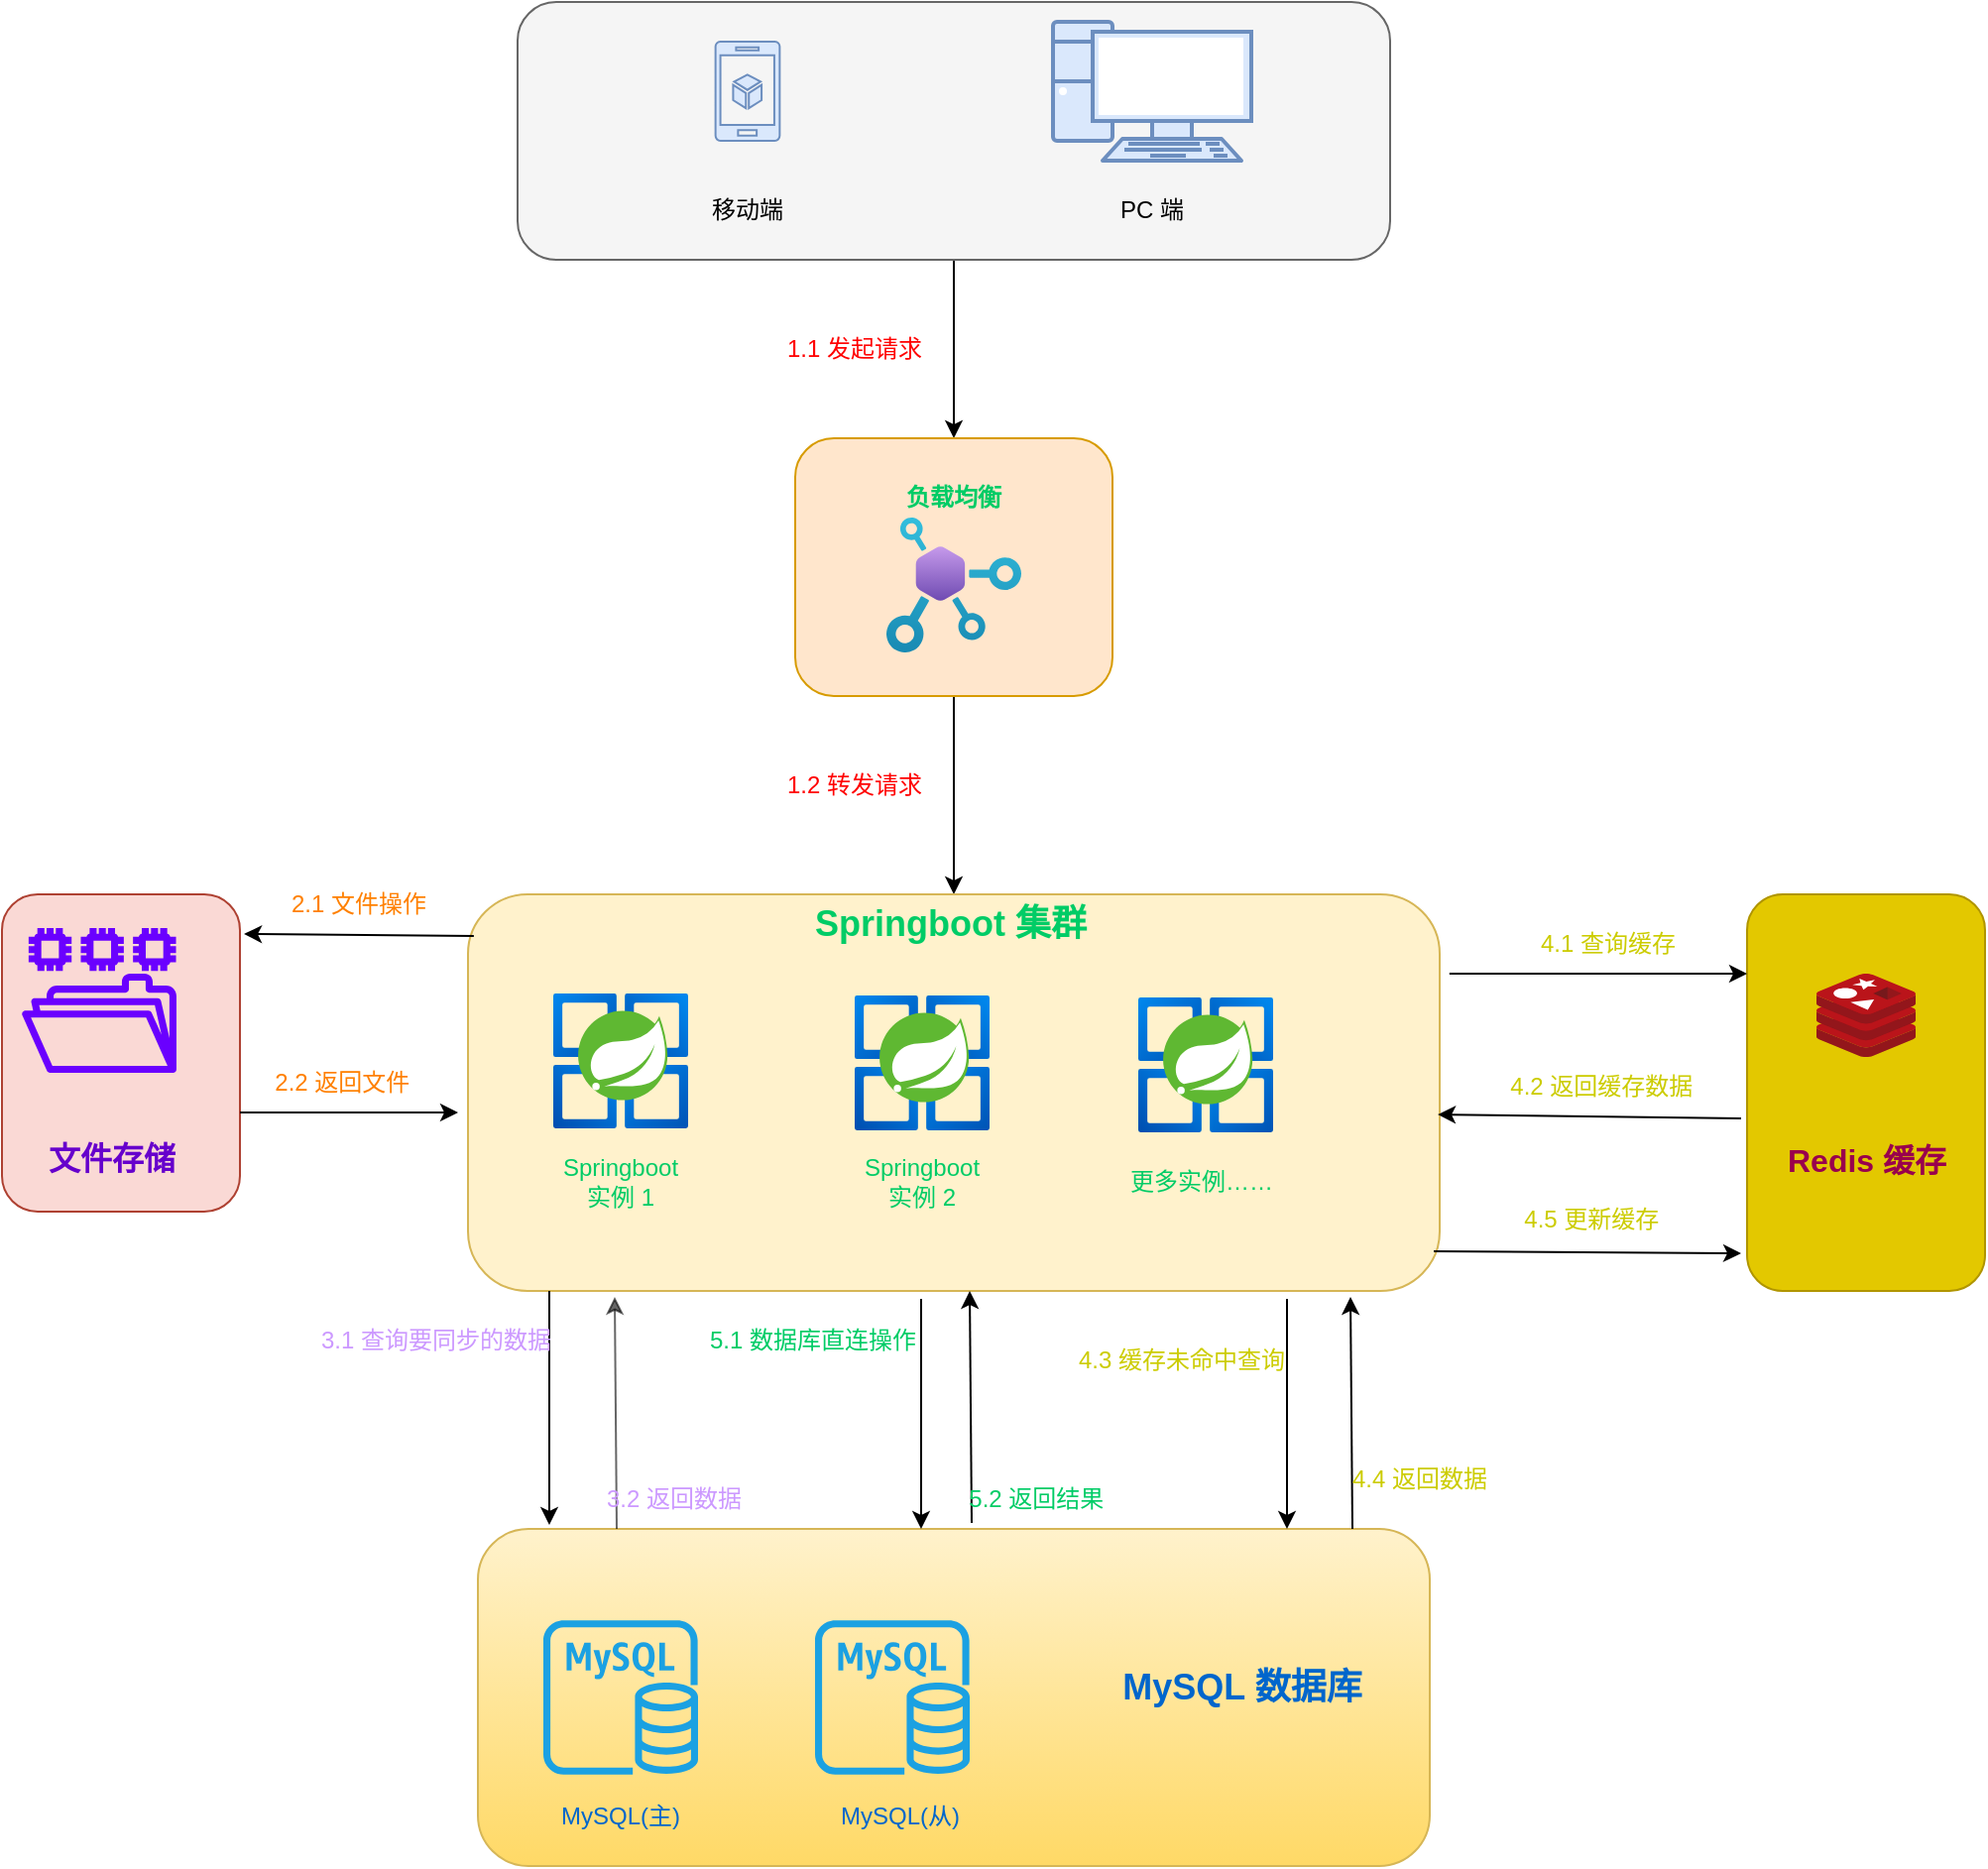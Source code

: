 <mxfile version="28.2.3">
  <diagram name="第 1 页" id="tTlVcQ1cAwbXniXDSvdo">
    <mxGraphModel dx="1621" dy="627" grid="1" gridSize="10" guides="1" tooltips="1" connect="1" arrows="1" fold="1" page="1" pageScale="1" pageWidth="827" pageHeight="1169" math="0" shadow="0">
      <root>
        <mxCell id="0" />
        <mxCell id="1" parent="0" />
        <mxCell id="aRDLAkGhL6x_BW1nBH4k-20" value="" style="rounded=1;whiteSpace=wrap;html=1;fillColor=#e3c800;strokeColor=#B09500;fontColor=#000000;" vertex="1" parent="1">
          <mxGeometry x="760" y="500" width="120" height="200" as="geometry" />
        </mxCell>
        <mxCell id="rX6SQ9fx1u3YeUK6PX-3-27" value="" style="rounded=1;whiteSpace=wrap;html=1;fillColor=#fff2cc;strokeColor=#d6b656;gradientColor=#ffd966;" parent="1" vertex="1">
          <mxGeometry x="120" y="820" width="480" height="170" as="geometry" />
        </mxCell>
        <mxCell id="rX6SQ9fx1u3YeUK6PX-3-2" value="" style="image;sketch=0;aspect=fixed;html=1;points=[];align=center;fontSize=12;image=img/lib/mscae/Cache_Redis_Product.svg;" parent="1" vertex="1">
          <mxGeometry x="795" y="540" width="50" height="42" as="geometry" />
        </mxCell>
        <mxCell id="rX6SQ9fx1u3YeUK6PX-3-13" style="edgeStyle=orthogonalEdgeStyle;rounded=0;orthogonalLoop=1;jettySize=auto;html=1;entryX=0.5;entryY=0;entryDx=0;entryDy=0;" parent="1" source="rX6SQ9fx1u3YeUK6PX-3-4" target="rX6SQ9fx1u3YeUK6PX-3-7" edge="1">
          <mxGeometry relative="1" as="geometry" />
        </mxCell>
        <mxCell id="rX6SQ9fx1u3YeUK6PX-3-4" value="" style="rounded=1;whiteSpace=wrap;html=1;fillColor=#f5f5f5;strokeColor=#666666;fontColor=#333333;" parent="1" vertex="1">
          <mxGeometry x="140" y="50" width="440" height="130" as="geometry" />
        </mxCell>
        <mxCell id="rX6SQ9fx1u3YeUK6PX-3-1" value="" style="verticalLabelPosition=bottom;html=1;verticalAlign=top;align=center;strokeColor=#6c8ebf;fillColor=#dae8fc;shape=mxgraph.azure.mobile_services;pointerEvents=1;" parent="1" vertex="1">
          <mxGeometry x="239.75" y="70" width="32.5" height="50" as="geometry" />
        </mxCell>
        <mxCell id="rX6SQ9fx1u3YeUK6PX-3-3" value="" style="verticalAlign=top;verticalLabelPosition=bottom;labelPosition=center;align=center;html=1;outlineConnect=0;fillColor=#dae8fc;strokeColor=#6c8ebf;gradientDirection=north;strokeWidth=2;shape=mxgraph.networks.pc;" parent="1" vertex="1">
          <mxGeometry x="410" y="60" width="100" height="70" as="geometry" />
        </mxCell>
        <mxCell id="rX6SQ9fx1u3YeUK6PX-3-5" value="移动端" style="text;html=1;align=center;verticalAlign=middle;whiteSpace=wrap;rounded=0;" parent="1" vertex="1">
          <mxGeometry x="226" y="140" width="60" height="30" as="geometry" />
        </mxCell>
        <mxCell id="rX6SQ9fx1u3YeUK6PX-3-6" value="PC 端" style="text;html=1;align=center;verticalAlign=middle;whiteSpace=wrap;rounded=0;" parent="1" vertex="1">
          <mxGeometry x="430" y="140" width="60" height="30" as="geometry" />
        </mxCell>
        <mxCell id="rX6SQ9fx1u3YeUK6PX-3-20" style="edgeStyle=orthogonalEdgeStyle;rounded=0;orthogonalLoop=1;jettySize=auto;html=1;entryX=0.5;entryY=0;entryDx=0;entryDy=0;" parent="1" source="rX6SQ9fx1u3YeUK6PX-3-7" target="rX6SQ9fx1u3YeUK6PX-3-15" edge="1">
          <mxGeometry relative="1" as="geometry" />
        </mxCell>
        <mxCell id="rX6SQ9fx1u3YeUK6PX-3-7" value="" style="rounded=1;whiteSpace=wrap;html=1;fillColor=#ffe6cc;strokeColor=#d79b00;" parent="1" vertex="1">
          <mxGeometry x="280" y="270" width="160" height="130" as="geometry" />
        </mxCell>
        <mxCell id="rX6SQ9fx1u3YeUK6PX-3-10" value="" style="image;aspect=fixed;html=1;points=[];align=center;fontSize=12;image=img/lib/azure2/web/API_Center.svg;" parent="1" vertex="1">
          <mxGeometry x="326" y="310" width="68" height="68" as="geometry" />
        </mxCell>
        <mxCell id="rX6SQ9fx1u3YeUK6PX-3-11" value="&lt;font color=&quot;#00cc66&quot;&gt;负载均衡&lt;/font&gt;" style="text;html=1;align=center;verticalAlign=middle;whiteSpace=wrap;rounded=0;fontStyle=1" parent="1" vertex="1">
          <mxGeometry x="307" y="270" width="106" height="60" as="geometry" />
        </mxCell>
        <mxCell id="rX6SQ9fx1u3YeUK6PX-3-14" value="&lt;font style=&quot;color: rgb(255, 0, 0);&quot;&gt;1.1 发起请求&lt;/font&gt;" style="text;html=1;align=center;verticalAlign=middle;whiteSpace=wrap;rounded=0;" parent="1" vertex="1">
          <mxGeometry x="260" y="210" width="100" height="30" as="geometry" />
        </mxCell>
        <mxCell id="rX6SQ9fx1u3YeUK6PX-3-15" value="" style="rounded=1;whiteSpace=wrap;html=1;fillColor=#fff2cc;strokeColor=#d6b656;" parent="1" vertex="1">
          <mxGeometry x="115" y="500" width="490" height="200" as="geometry" />
        </mxCell>
        <mxCell id="rX6SQ9fx1u3YeUK6PX-3-8" value="" style="image;aspect=fixed;html=1;points=[];align=center;fontSize=12;image=img/lib/azure2/compute/Azure_Spring_Cloud.svg;" parent="1" vertex="1">
          <mxGeometry x="158" y="550" width="68" height="68" as="geometry" />
        </mxCell>
        <mxCell id="rX6SQ9fx1u3YeUK6PX-3-16" value="" style="image;aspect=fixed;html=1;points=[];align=center;fontSize=12;image=img/lib/azure2/compute/Azure_Spring_Cloud.svg;" parent="1" vertex="1">
          <mxGeometry x="310" y="551" width="68" height="68" as="geometry" />
        </mxCell>
        <mxCell id="rX6SQ9fx1u3YeUK6PX-3-21" value="&lt;font style=&quot;color: rgb(255, 0, 0);&quot;&gt;1.2 转发请求&lt;/font&gt;" style="text;html=1;align=center;verticalAlign=middle;whiteSpace=wrap;rounded=0;" parent="1" vertex="1">
          <mxGeometry x="260" y="430" width="100" height="30" as="geometry" />
        </mxCell>
        <mxCell id="rX6SQ9fx1u3YeUK6PX-3-22" value="&lt;font style=&quot;color: rgb(0, 204, 102); font-size: 18px;&quot;&gt;&lt;b style=&quot;&quot;&gt;Springboot 集群&lt;/b&gt;&lt;/font&gt;" style="text;html=1;align=center;verticalAlign=middle;whiteSpace=wrap;rounded=0;" parent="1" vertex="1">
          <mxGeometry x="286" y="500" width="145" height="30" as="geometry" />
        </mxCell>
        <mxCell id="rX6SQ9fx1u3YeUK6PX-3-23" value="Springboot 实例 1" style="text;html=1;align=center;verticalAlign=middle;whiteSpace=wrap;rounded=0;fontColor=#00CC66;" parent="1" vertex="1">
          <mxGeometry x="162" y="630" width="60" height="30" as="geometry" />
        </mxCell>
        <mxCell id="rX6SQ9fx1u3YeUK6PX-3-24" value="Springboot 实例 2" style="text;html=1;align=center;verticalAlign=middle;whiteSpace=wrap;rounded=0;fontColor=#00CC66;" parent="1" vertex="1">
          <mxGeometry x="314" y="630" width="60" height="30" as="geometry" />
        </mxCell>
        <mxCell id="rX6SQ9fx1u3YeUK6PX-3-25" value="" style="image;aspect=fixed;html=1;points=[];align=center;fontSize=12;image=img/lib/azure2/compute/Azure_Spring_Cloud.svg;" parent="1" vertex="1">
          <mxGeometry x="453" y="552" width="68" height="68" as="geometry" />
        </mxCell>
        <mxCell id="rX6SQ9fx1u3YeUK6PX-3-26" value="更多实例……" style="text;html=1;align=center;verticalAlign=middle;whiteSpace=wrap;rounded=0;fontColor=#00CC66;" parent="1" vertex="1">
          <mxGeometry x="430" y="630" width="110" height="30" as="geometry" />
        </mxCell>
        <mxCell id="rX6SQ9fx1u3YeUK6PX-3-9" value="" style="sketch=0;outlineConnect=0;fillColor=#1ba1e2;strokeColor=#006EAF;dashed=0;verticalLabelPosition=bottom;verticalAlign=top;align=center;html=1;fontSize=12;fontStyle=0;aspect=fixed;pointerEvents=1;shape=mxgraph.aws4.rds_mysql_instance;fontColor=#ffffff;" parent="1" vertex="1">
          <mxGeometry x="153" y="866" width="78" height="78" as="geometry" />
        </mxCell>
        <mxCell id="aRDLAkGhL6x_BW1nBH4k-1" value="" style="sketch=0;outlineConnect=0;fillColor=#1ba1e2;strokeColor=#006EAF;dashed=0;verticalLabelPosition=bottom;verticalAlign=top;align=center;html=1;fontSize=12;fontStyle=0;aspect=fixed;pointerEvents=1;shape=mxgraph.aws4.rds_mysql_instance;fontColor=#ffffff;" vertex="1" parent="1">
          <mxGeometry x="290" y="866" width="78" height="78" as="geometry" />
        </mxCell>
        <mxCell id="aRDLAkGhL6x_BW1nBH4k-2" value="&lt;font style=&quot;font-size: 18px; color: rgb(0, 102, 204);&quot;&gt;&lt;b&gt;MySQL 数据库&lt;/b&gt;&lt;/font&gt;" style="text;html=1;align=center;verticalAlign=middle;whiteSpace=wrap;rounded=0;fontSize=16;" vertex="1" parent="1">
          <mxGeometry x="431" y="870" width="149" height="60" as="geometry" />
        </mxCell>
        <mxCell id="aRDLAkGhL6x_BW1nBH4k-3" value="MySQL(主)" style="text;html=1;align=center;verticalAlign=middle;whiteSpace=wrap;rounded=0;fontColor=#0066CC;" vertex="1" parent="1">
          <mxGeometry x="147" y="950" width="90" height="30" as="geometry" />
        </mxCell>
        <mxCell id="aRDLAkGhL6x_BW1nBH4k-4" value="MySQL(从)" style="text;html=1;align=center;verticalAlign=middle;whiteSpace=wrap;rounded=0;fontColor=#0066CC;" vertex="1" parent="1">
          <mxGeometry x="288" y="950" width="90" height="30" as="geometry" />
        </mxCell>
        <mxCell id="aRDLAkGhL6x_BW1nBH4k-8" value="" style="endArrow=classic;html=1;rounded=0;entryX=0.075;entryY=-0.012;entryDx=0;entryDy=0;entryPerimeter=0;" edge="1" parent="1" target="rX6SQ9fx1u3YeUK6PX-3-27">
          <mxGeometry width="50" height="50" relative="1" as="geometry">
            <mxPoint x="156" y="700" as="sourcePoint" />
            <mxPoint x="369" y="730" as="targetPoint" />
          </mxGeometry>
        </mxCell>
        <mxCell id="aRDLAkGhL6x_BW1nBH4k-9" value="" style="endArrow=classic;html=1;rounded=0;entryX=0.151;entryY=1.015;entryDx=0;entryDy=0;entryPerimeter=0;textShadow=0;textOpacity=60;opacity=60;" edge="1" parent="1" target="rX6SQ9fx1u3YeUK6PX-3-15">
          <mxGeometry width="50" height="50" relative="1" as="geometry">
            <mxPoint x="190" y="820" as="sourcePoint" />
            <mxPoint x="190" y="720" as="targetPoint" />
          </mxGeometry>
        </mxCell>
        <mxCell id="aRDLAkGhL6x_BW1nBH4k-10" value="" style="endArrow=classic;html=1;rounded=0;exitX=0.084;exitY=1.01;exitDx=0;exitDy=0;exitPerimeter=0;entryX=0.075;entryY=-0.012;entryDx=0;entryDy=0;entryPerimeter=0;" edge="1" parent="1">
          <mxGeometry width="50" height="50" relative="1" as="geometry">
            <mxPoint x="343.5" y="704" as="sourcePoint" />
            <mxPoint x="343.5" y="820" as="targetPoint" />
          </mxGeometry>
        </mxCell>
        <mxCell id="aRDLAkGhL6x_BW1nBH4k-11" value="" style="endArrow=classic;html=1;rounded=0;exitX=0.084;exitY=1.01;exitDx=0;exitDy=0;exitPerimeter=0;entryX=0.075;entryY=-0.012;entryDx=0;entryDy=0;entryPerimeter=0;" edge="1" parent="1">
          <mxGeometry width="50" height="50" relative="1" as="geometry">
            <mxPoint x="528" y="704" as="sourcePoint" />
            <mxPoint x="528" y="820" as="targetPoint" />
          </mxGeometry>
        </mxCell>
        <mxCell id="aRDLAkGhL6x_BW1nBH4k-12" value="" style="endArrow=classic;html=1;rounded=0;entryX=0.151;entryY=1.015;entryDx=0;entryDy=0;entryPerimeter=0;" edge="1" parent="1">
          <mxGeometry width="50" height="50" relative="1" as="geometry">
            <mxPoint x="369" y="817" as="sourcePoint" />
            <mxPoint x="368" y="700" as="targetPoint" />
          </mxGeometry>
        </mxCell>
        <mxCell id="aRDLAkGhL6x_BW1nBH4k-13" value="" style="endArrow=classic;html=1;rounded=0;entryX=0.151;entryY=1.015;entryDx=0;entryDy=0;entryPerimeter=0;" edge="1" parent="1">
          <mxGeometry width="50" height="50" relative="1" as="geometry">
            <mxPoint x="561" y="820" as="sourcePoint" />
            <mxPoint x="560" y="703" as="targetPoint" />
          </mxGeometry>
        </mxCell>
        <mxCell id="aRDLAkGhL6x_BW1nBH4k-14" value="3.1 查询要同步的数据" style="text;html=1;align=center;verticalAlign=middle;whiteSpace=wrap;rounded=0;fontColor=#CC99FF;" vertex="1" parent="1">
          <mxGeometry x="20" y="710" width="158" height="30" as="geometry" />
        </mxCell>
        <mxCell id="aRDLAkGhL6x_BW1nBH4k-15" value="3.2 返回数据" style="text;html=1;align=center;verticalAlign=middle;whiteSpace=wrap;rounded=0;fontColor=#CC99FF;" vertex="1" parent="1">
          <mxGeometry x="140" y="790" width="158" height="30" as="geometry" />
        </mxCell>
        <mxCell id="aRDLAkGhL6x_BW1nBH4k-16" value="4.3 缓存未命中查询" style="text;html=1;align=center;verticalAlign=middle;whiteSpace=wrap;rounded=0;fontColor=#CCCC00;" vertex="1" parent="1">
          <mxGeometry x="400" y="720" width="150" height="30" as="geometry" />
        </mxCell>
        <mxCell id="aRDLAkGhL6x_BW1nBH4k-17" value="4.4 返回数据" style="text;html=1;align=center;verticalAlign=middle;whiteSpace=wrap;rounded=0;fontColor=#CCCC00;" vertex="1" parent="1">
          <mxGeometry x="540" y="780" width="110" height="30" as="geometry" />
        </mxCell>
        <mxCell id="aRDLAkGhL6x_BW1nBH4k-18" value="5.1 数据库直连操作" style="text;html=1;align=center;verticalAlign=middle;whiteSpace=wrap;rounded=0;fontColor=#00CC66;" vertex="1" parent="1">
          <mxGeometry x="210" y="710" width="158" height="30" as="geometry" />
        </mxCell>
        <mxCell id="aRDLAkGhL6x_BW1nBH4k-19" value="&amp;nbsp;5.2 返回结果" style="text;html=1;align=center;verticalAlign=middle;whiteSpace=wrap;rounded=0;fontColor=#00CC66;" vertex="1" parent="1">
          <mxGeometry x="347" y="790" width="106" height="30" as="geometry" />
        </mxCell>
        <mxCell id="aRDLAkGhL6x_BW1nBH4k-21" value="Redis 缓存" style="text;html=1;align=center;verticalAlign=middle;whiteSpace=wrap;rounded=0;fontColor=#99004D;fontStyle=1;fontSize=16;" vertex="1" parent="1">
          <mxGeometry x="777.5" y="619" width="85" height="30" as="geometry" />
        </mxCell>
        <mxCell id="aRDLAkGhL6x_BW1nBH4k-22" value="" style="endArrow=classic;html=1;rounded=0;exitX=1.01;exitY=0.2;exitDx=0;exitDy=0;exitPerimeter=0;" edge="1" parent="1" source="rX6SQ9fx1u3YeUK6PX-3-15">
          <mxGeometry width="50" height="50" relative="1" as="geometry">
            <mxPoint x="660" y="510" as="sourcePoint" />
            <mxPoint x="760" y="540" as="targetPoint" />
          </mxGeometry>
        </mxCell>
        <mxCell id="aRDLAkGhL6x_BW1nBH4k-23" value="" style="endArrow=classic;html=1;rounded=0;exitX=1.01;exitY=0.2;exitDx=0;exitDy=0;exitPerimeter=0;entryX=-0.025;entryY=0.905;entryDx=0;entryDy=0;entryPerimeter=0;" edge="1" parent="1" target="aRDLAkGhL6x_BW1nBH4k-20">
          <mxGeometry width="50" height="50" relative="1" as="geometry">
            <mxPoint x="602" y="680" as="sourcePoint" />
            <mxPoint x="760" y="690" as="targetPoint" />
          </mxGeometry>
        </mxCell>
        <mxCell id="aRDLAkGhL6x_BW1nBH4k-24" value="" style="endArrow=classic;html=1;rounded=0;entryX=0.998;entryY=0.555;entryDx=0;entryDy=0;entryPerimeter=0;exitX=-0.025;exitY=0.565;exitDx=0;exitDy=0;exitPerimeter=0;" edge="1" parent="1" source="aRDLAkGhL6x_BW1nBH4k-20" target="rX6SQ9fx1u3YeUK6PX-3-15">
          <mxGeometry width="50" height="50" relative="1" as="geometry">
            <mxPoint x="750" y="611" as="sourcePoint" />
            <mxPoint x="795" y="739" as="targetPoint" />
          </mxGeometry>
        </mxCell>
        <mxCell id="aRDLAkGhL6x_BW1nBH4k-25" value="4.1 查询缓存" style="text;html=1;align=center;verticalAlign=middle;whiteSpace=wrap;rounded=0;fontColor=#CCCC00;" vertex="1" parent="1">
          <mxGeometry x="640" y="510" width="100" height="30" as="geometry" />
        </mxCell>
        <mxCell id="aRDLAkGhL6x_BW1nBH4k-26" value="&amp;nbsp;4.5 更新缓存" style="text;html=1;align=center;verticalAlign=middle;whiteSpace=wrap;rounded=0;fontColor=#CCCC00;" vertex="1" parent="1">
          <mxGeometry x="630" y="649" width="100" height="30" as="geometry" />
        </mxCell>
        <mxCell id="aRDLAkGhL6x_BW1nBH4k-27" value="&amp;nbsp;4.2 返回缓存数据" style="text;html=1;align=center;verticalAlign=middle;whiteSpace=wrap;rounded=0;fontColor=#CCCC00;" vertex="1" parent="1">
          <mxGeometry x="620" y="582" width="130" height="30" as="geometry" />
        </mxCell>
        <mxCell id="aRDLAkGhL6x_BW1nBH4k-28" value="" style="rounded=1;whiteSpace=wrap;html=1;fillColor=#fad9d5;strokeColor=#ae4132;" vertex="1" parent="1">
          <mxGeometry x="-120" y="500" width="120" height="160" as="geometry" />
        </mxCell>
        <mxCell id="aRDLAkGhL6x_BW1nBH4k-29" value="" style="sketch=0;outlineConnect=0;fontColor=#ffffff;fillColor=#6a00ff;strokeColor=#3700CC;dashed=0;verticalLabelPosition=bottom;verticalAlign=top;align=center;html=1;fontSize=12;fontStyle=0;aspect=fixed;pointerEvents=1;shape=mxgraph.aws4.file_system;" vertex="1" parent="1">
          <mxGeometry x="-110" y="517" width="78" height="73" as="geometry" />
        </mxCell>
        <mxCell id="aRDLAkGhL6x_BW1nBH4k-30" value="文件存储" style="text;html=1;align=center;verticalAlign=middle;resizable=0;points=[];autosize=1;strokeColor=none;fillColor=none;fontColor=#6600CC;fontSize=16;fontStyle=1" vertex="1" parent="1">
          <mxGeometry x="-110" y="618" width="90" height="30" as="geometry" />
        </mxCell>
        <mxCell id="aRDLAkGhL6x_BW1nBH4k-31" value="" style="endArrow=classic;html=1;rounded=0;exitX=0.006;exitY=0.105;exitDx=0;exitDy=0;exitPerimeter=0;entryX=1.017;entryY=0.125;entryDx=0;entryDy=0;entryPerimeter=0;" edge="1" parent="1" source="rX6SQ9fx1u3YeUK6PX-3-15" target="aRDLAkGhL6x_BW1nBH4k-28">
          <mxGeometry width="50" height="50" relative="1" as="geometry">
            <mxPoint y="480" as="sourcePoint" />
            <mxPoint x="50" y="430" as="targetPoint" />
          </mxGeometry>
        </mxCell>
        <mxCell id="aRDLAkGhL6x_BW1nBH4k-32" value="" style="endArrow=classic;html=1;rounded=0;" edge="1" parent="1">
          <mxGeometry width="50" height="50" relative="1" as="geometry">
            <mxPoint y="610" as="sourcePoint" />
            <mxPoint x="110" y="610" as="targetPoint" />
          </mxGeometry>
        </mxCell>
        <mxCell id="aRDLAkGhL6x_BW1nBH4k-33" value="2.1 文件操作" style="text;html=1;align=center;verticalAlign=middle;whiteSpace=wrap;rounded=0;fontColor=#FF8000;" vertex="1" parent="1">
          <mxGeometry x="10" y="490" width="100" height="30" as="geometry" />
        </mxCell>
        <mxCell id="aRDLAkGhL6x_BW1nBH4k-34" value="&amp;nbsp;2.2 返回文件" style="text;html=1;align=center;verticalAlign=middle;whiteSpace=wrap;rounded=0;fontColor=#FF8000;" vertex="1" parent="1">
          <mxGeometry y="580" width="100" height="30" as="geometry" />
        </mxCell>
      </root>
    </mxGraphModel>
  </diagram>
</mxfile>
